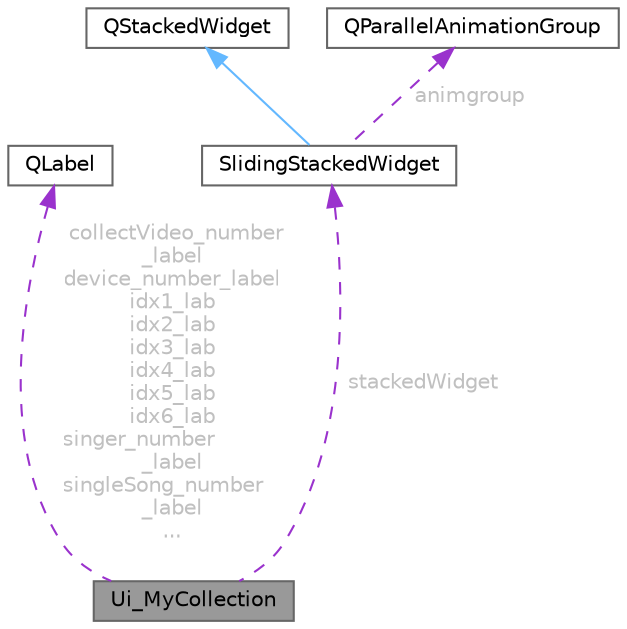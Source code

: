 digraph "Ui_MyCollection"
{
 // LATEX_PDF_SIZE
  bgcolor="transparent";
  edge [fontname=Helvetica,fontsize=10,labelfontname=Helvetica,labelfontsize=10];
  node [fontname=Helvetica,fontsize=10,shape=box,height=0.2,width=0.4];
  Node1 [id="Node000001",label="Ui_MyCollection",height=0.2,width=0.4,color="gray40", fillcolor="grey60", style="filled", fontcolor="black",tooltip=" "];
  Node2 -> Node1 [id="edge1_Node000001_Node000002",dir="back",color="darkorchid3",style="dashed",tooltip=" ",label=" collectVideo_number\l_label\ndevice_number_label\nidx1_lab\nidx2_lab\nidx3_lab\nidx4_lab\nidx5_lab\nidx6_lab\nsinger_number\l_label\nsingleSong_number\l_label\n...",fontcolor="grey" ];
  Node2 [id="Node000002",label="QLabel",height=0.2,width=0.4,color="gray40", fillcolor="white", style="filled",URL="$class_q_label.html",tooltip="标签控件类"];
  Node3 -> Node1 [id="edge2_Node000001_Node000003",dir="back",color="darkorchid3",style="dashed",tooltip=" ",label=" stackedWidget",fontcolor="grey" ];
  Node3 [id="Node000003",label="SlidingStackedWidget",height=0.2,width=0.4,color="gray40", fillcolor="white", style="filled",URL="$class_sliding_stacked_widget.html",tooltip="自定义堆栈窗口类，继承自 QStackedWidget，支持页面滑动动画"];
  Node4 -> Node3 [id="edge3_Node000003_Node000004",dir="back",color="steelblue1",style="solid",tooltip=" "];
  Node4 [id="Node000004",label="QStackedWidget",height=0.2,width=0.4,color="gray40", fillcolor="white", style="filled",tooltip=" "];
  Node5 -> Node3 [id="edge4_Node000003_Node000005",dir="back",color="darkorchid3",style="dashed",tooltip=" ",label=" animgroup",fontcolor="grey" ];
  Node5 [id="Node000005",label="QParallelAnimationGroup",height=0.2,width=0.4,color="gray40", fillcolor="white", style="filled",URL="$class_q_parallel_animation_group.html",tooltip="并行动画组类"];
}
